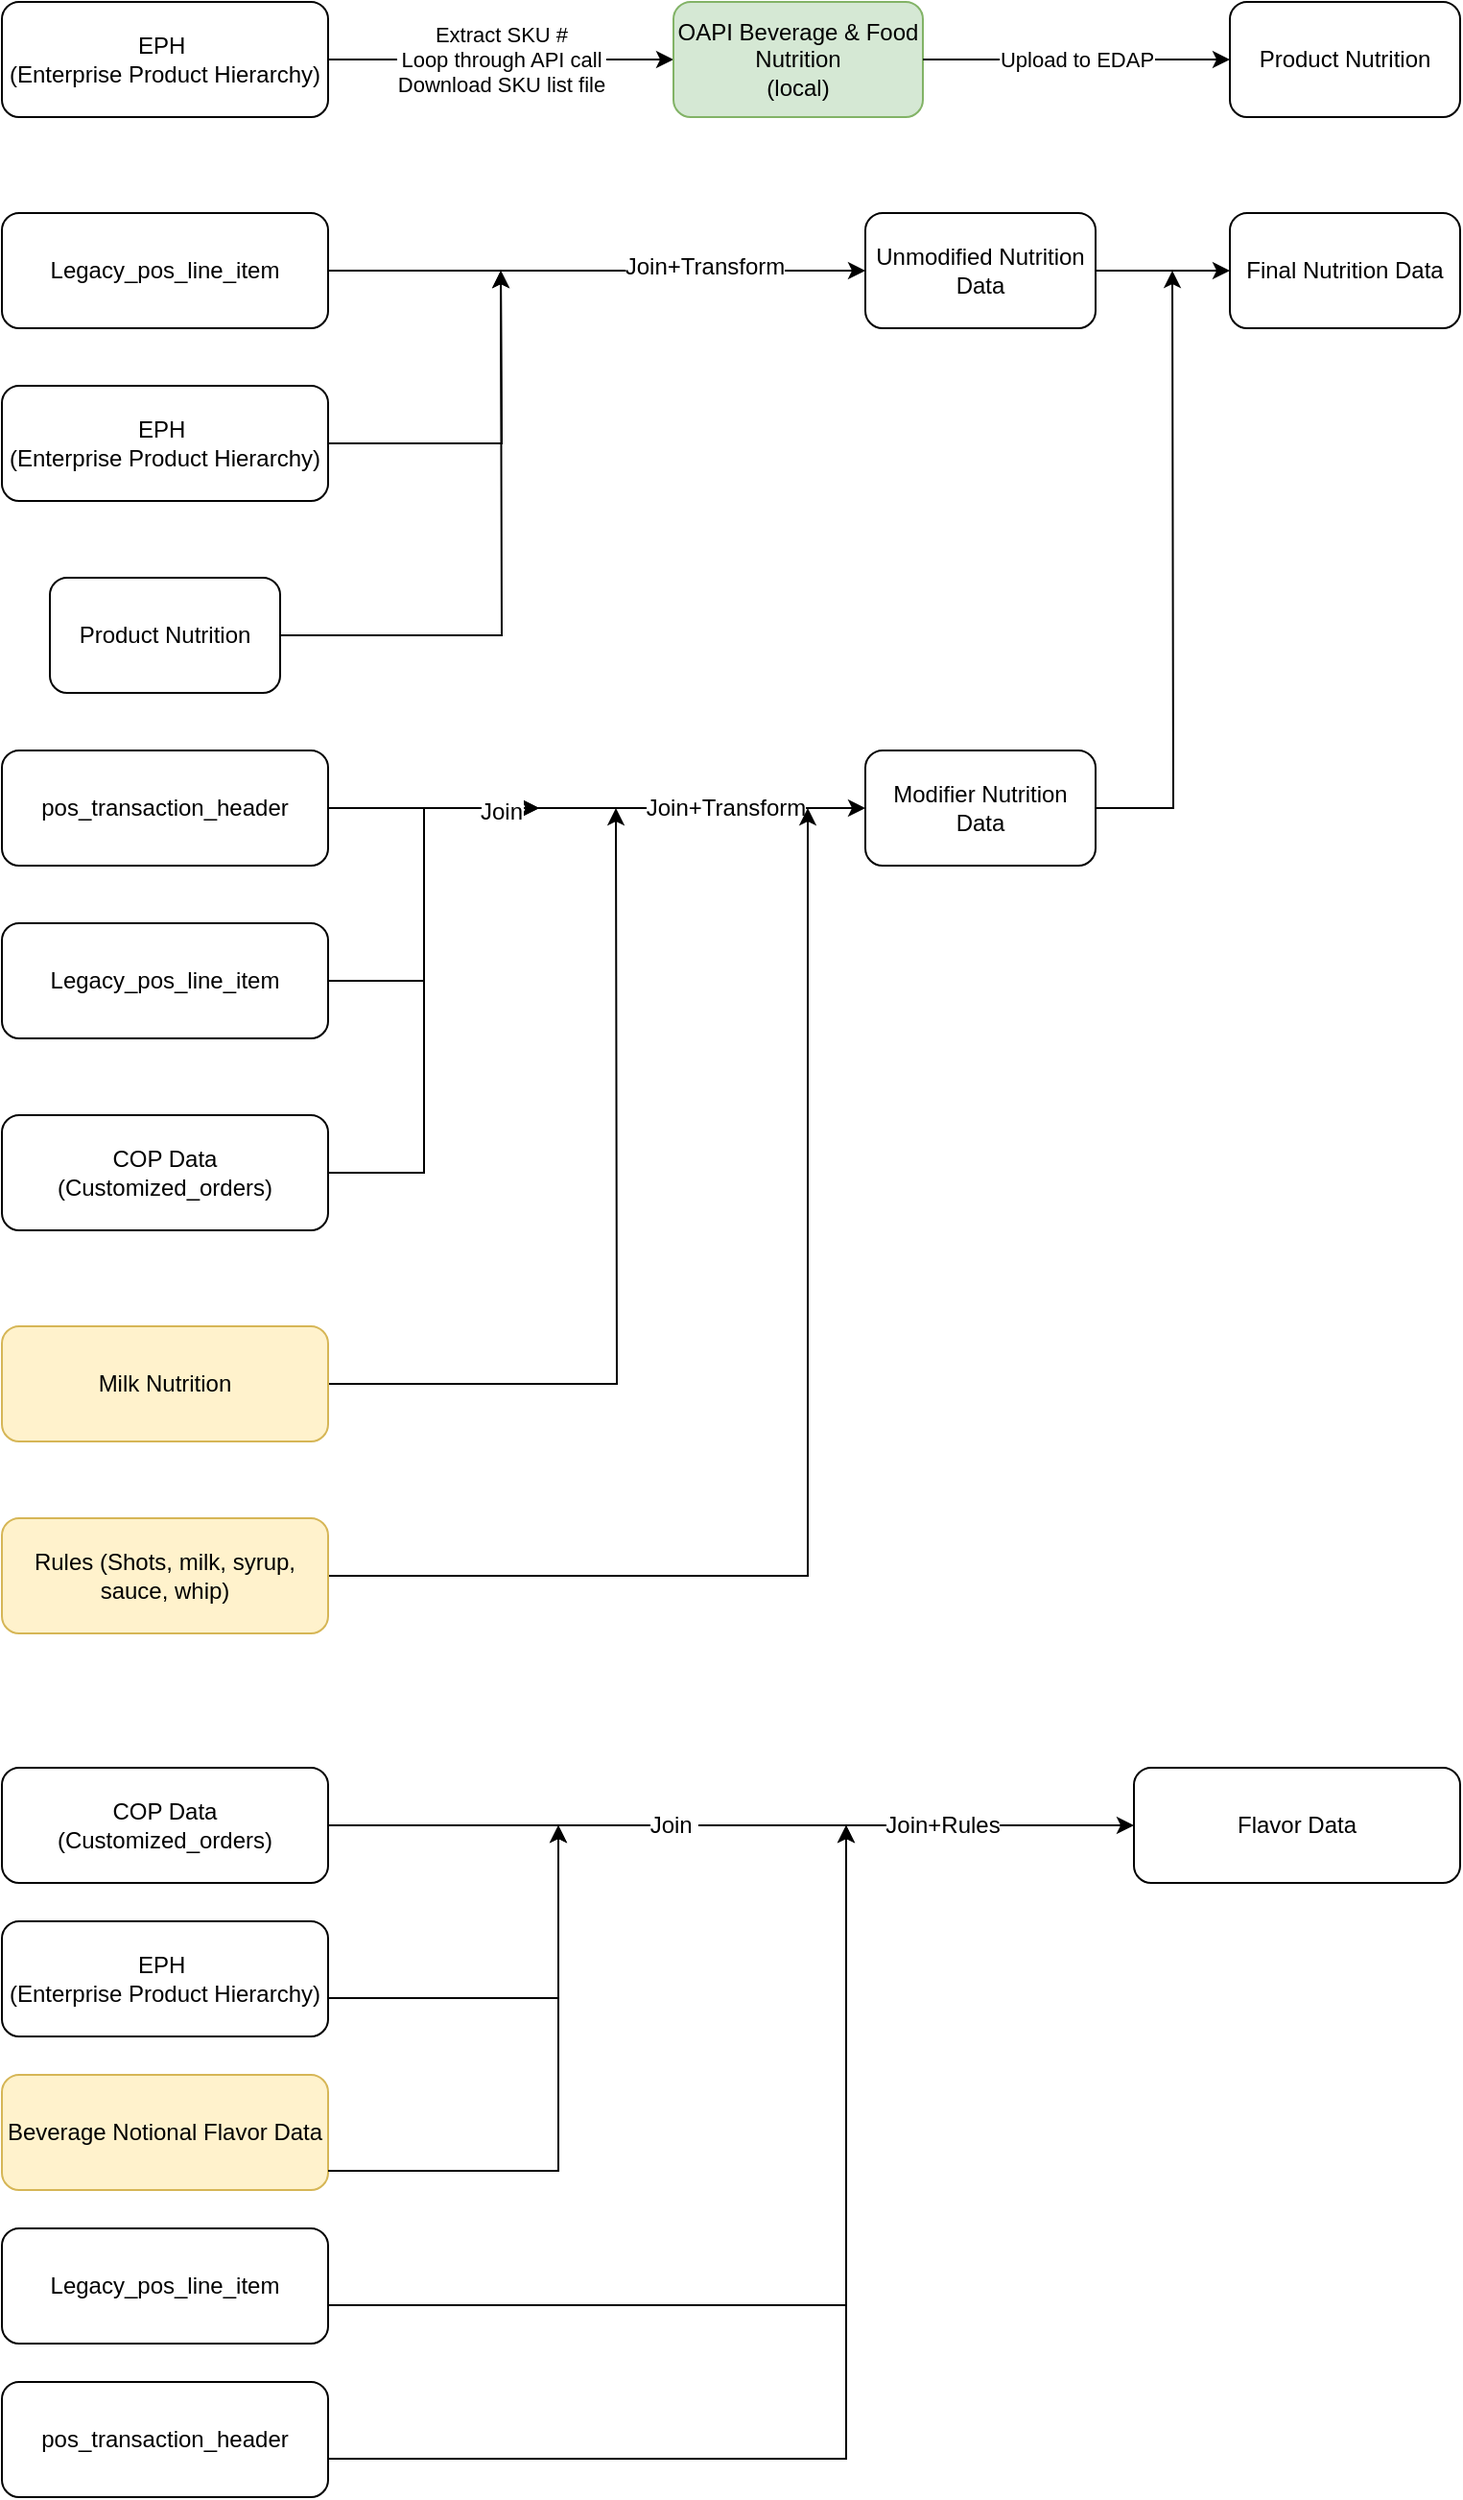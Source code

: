 <mxfile version="10.7.9" type="github"><diagram id="L1TmGE5-KjX6g8zb5DWU" name="Page-1"><mxGraphModel dx="854" dy="484" grid="1" gridSize="10" guides="1" tooltips="1" connect="1" arrows="1" fold="1" page="1" pageScale="1" pageWidth="850" pageHeight="1400" math="0" shadow="0"><root><mxCell id="0"/><mxCell id="1" parent="0"/><mxCell id="MJIm_vplxUiRn6KgBk4v-1" value="EPH&amp;nbsp;&lt;br&gt;(Enterprise Product Hierarchy)&lt;br&gt;" style="rounded=1;whiteSpace=wrap;html=1;" vertex="1" parent="1"><mxGeometry x="40" y="80" width="170" height="60" as="geometry"/></mxCell><object label="Extract SKU #&lt;br&gt;Loop through API call&lt;br&gt;Download SKU list file&lt;br&gt;" id="MJIm_vplxUiRn6KgBk4v-3"><mxCell style="endArrow=classic;html=1;exitX=1;exitY=0.5;exitDx=0;exitDy=0;entryX=0;entryY=0.5;entryDx=0;entryDy=0;" edge="1" parent="1" source="MJIm_vplxUiRn6KgBk4v-1" target="MJIm_vplxUiRn6KgBk4v-4"><mxGeometry width="50" height="50" relative="1" as="geometry"><mxPoint x="90" y="240" as="sourcePoint"/><mxPoint x="390" y="140" as="targetPoint"/></mxGeometry></mxCell></object><mxCell id="MJIm_vplxUiRn6KgBk4v-4" value="OAPI Beverage &amp;amp; Food Nutrition&lt;br&gt;(local)&lt;br&gt;" style="rounded=1;whiteSpace=wrap;html=1;fillColor=#d5e8d4;strokeColor=#82b366;" vertex="1" parent="1"><mxGeometry x="390" y="80" width="130" height="60" as="geometry"/></mxCell><mxCell id="MJIm_vplxUiRn6KgBk4v-6" value="Upload to EDAP" style="endArrow=classic;html=1;exitX=1;exitY=0.5;exitDx=0;exitDy=0;entryX=0;entryY=0.5;entryDx=0;entryDy=0;" edge="1" parent="1" source="MJIm_vplxUiRn6KgBk4v-4" target="MJIm_vplxUiRn6KgBk4v-7"><mxGeometry width="50" height="50" relative="1" as="geometry"><mxPoint x="550" y="160" as="sourcePoint"/><mxPoint x="640" y="140" as="targetPoint"/></mxGeometry></mxCell><mxCell id="MJIm_vplxUiRn6KgBk4v-7" value="Product Nutrition" style="rounded=1;whiteSpace=wrap;html=1;" vertex="1" parent="1"><mxGeometry x="680" y="80" width="120" height="60" as="geometry"/></mxCell><mxCell id="MJIm_vplxUiRn6KgBk4v-42" value="" style="edgeStyle=orthogonalEdgeStyle;rounded=0;orthogonalLoop=1;jettySize=auto;html=1;" edge="1" parent="1" source="MJIm_vplxUiRn6KgBk4v-9"><mxGeometry relative="1" as="geometry"><mxPoint x="300" y="220" as="targetPoint"/></mxGeometry></mxCell><mxCell id="MJIm_vplxUiRn6KgBk4v-9" value="EPH&amp;nbsp;&lt;br&gt;(Enterprise Product Hierarchy)&lt;br&gt;" style="rounded=1;whiteSpace=wrap;html=1;" vertex="1" parent="1"><mxGeometry x="40" y="280" width="170" height="60" as="geometry"/></mxCell><mxCell id="MJIm_vplxUiRn6KgBk4v-44" value="" style="edgeStyle=orthogonalEdgeStyle;rounded=0;orthogonalLoop=1;jettySize=auto;html=1;" edge="1" parent="1" source="MJIm_vplxUiRn6KgBk4v-10"><mxGeometry relative="1" as="geometry"><mxPoint x="300" y="220" as="targetPoint"/></mxGeometry></mxCell><mxCell id="MJIm_vplxUiRn6KgBk4v-10" value="Product Nutrition" style="rounded=1;whiteSpace=wrap;html=1;" vertex="1" parent="1"><mxGeometry x="65" y="380" width="120" height="60" as="geometry"/></mxCell><mxCell id="MJIm_vplxUiRn6KgBk4v-29" style="edgeStyle=orthogonalEdgeStyle;rounded=0;orthogonalLoop=1;jettySize=auto;html=1;exitX=1;exitY=0.5;exitDx=0;exitDy=0;" edge="1" parent="1" source="MJIm_vplxUiRn6KgBk4v-11"><mxGeometry relative="1" as="geometry"><mxPoint x="320" y="500" as="targetPoint"/><Array as="points"><mxPoint x="260" y="590"/><mxPoint x="260" y="500"/></Array></mxGeometry></mxCell><mxCell id="MJIm_vplxUiRn6KgBk4v-11" value="Legacy_pos_line_item" style="rounded=1;whiteSpace=wrap;html=1;" vertex="1" parent="1"><mxGeometry x="40" y="560" width="170" height="60" as="geometry"/></mxCell><mxCell id="MJIm_vplxUiRn6KgBk4v-48" value="" style="edgeStyle=orthogonalEdgeStyle;rounded=0;orthogonalLoop=1;jettySize=auto;html=1;" edge="1" parent="1" source="MJIm_vplxUiRn6KgBk4v-12"><mxGeometry relative="1" as="geometry"><mxPoint x="360" y="500" as="targetPoint"/></mxGeometry></mxCell><mxCell id="MJIm_vplxUiRn6KgBk4v-12" value="Milk Nutrition" style="rounded=1;whiteSpace=wrap;html=1;fillColor=#fff2cc;strokeColor=#d6b656;" vertex="1" parent="1"><mxGeometry x="40" y="770" width="170" height="60" as="geometry"/></mxCell><mxCell id="MJIm_vplxUiRn6KgBk4v-30" style="edgeStyle=orthogonalEdgeStyle;rounded=0;orthogonalLoop=1;jettySize=auto;html=1;" edge="1" parent="1" source="MJIm_vplxUiRn6KgBk4v-13"><mxGeometry relative="1" as="geometry"><mxPoint x="320" y="500" as="targetPoint"/><Array as="points"><mxPoint x="260" y="690"/><mxPoint x="260" y="500"/></Array></mxGeometry></mxCell><mxCell id="MJIm_vplxUiRn6KgBk4v-13" value="COP Data&lt;br&gt;(Customized_orders)&lt;br&gt;" style="rounded=1;whiteSpace=wrap;html=1;" vertex="1" parent="1"><mxGeometry x="40" y="660" width="170" height="60" as="geometry"/></mxCell><mxCell id="MJIm_vplxUiRn6KgBk4v-28" style="edgeStyle=orthogonalEdgeStyle;rounded=0;orthogonalLoop=1;jettySize=auto;html=1;exitX=1;exitY=0.5;exitDx=0;exitDy=0;entryX=0;entryY=0.5;entryDx=0;entryDy=0;" edge="1" parent="1" source="MJIm_vplxUiRn6KgBk4v-15" target="MJIm_vplxUiRn6KgBk4v-34"><mxGeometry relative="1" as="geometry"><mxPoint x="480" y="500" as="targetPoint"/><Array as="points"/></mxGeometry></mxCell><mxCell id="MJIm_vplxUiRn6KgBk4v-36" value="Join" style="text;html=1;resizable=0;points=[];align=center;verticalAlign=middle;labelBackgroundColor=#ffffff;" vertex="1" connectable="0" parent="MJIm_vplxUiRn6KgBk4v-28"><mxGeometry x="0.048" y="-57" relative="1" as="geometry"><mxPoint x="-57" y="-55" as="offset"/></mxGeometry></mxCell><mxCell id="MJIm_vplxUiRn6KgBk4v-37" value="Join+Transform" style="text;html=1;resizable=0;points=[];align=center;verticalAlign=middle;labelBackgroundColor=#ffffff;" vertex="1" connectable="0" parent="MJIm_vplxUiRn6KgBk4v-28"><mxGeometry x="0.333" y="-1" relative="1" as="geometry"><mxPoint x="20" y="-1" as="offset"/></mxGeometry></mxCell><mxCell id="MJIm_vplxUiRn6KgBk4v-15" value="pos_transaction_header" style="rounded=1;whiteSpace=wrap;html=1;" vertex="1" parent="1"><mxGeometry x="40" y="470" width="170" height="60" as="geometry"/></mxCell><mxCell id="MJIm_vplxUiRn6KgBk4v-55" value="" style="edgeStyle=orthogonalEdgeStyle;rounded=0;orthogonalLoop=1;jettySize=auto;html=1;" edge="1" parent="1" source="MJIm_vplxUiRn6KgBk4v-34"><mxGeometry relative="1" as="geometry"><mxPoint x="650" y="220" as="targetPoint"/></mxGeometry></mxCell><mxCell id="MJIm_vplxUiRn6KgBk4v-34" value="Modifier Nutrition Data" style="rounded=1;whiteSpace=wrap;html=1;" vertex="1" parent="1"><mxGeometry x="490" y="470" width="120" height="60" as="geometry"/></mxCell><mxCell id="MJIm_vplxUiRn6KgBk4v-38" value="Legacy_pos_line_item" style="rounded=1;whiteSpace=wrap;html=1;" vertex="1" parent="1"><mxGeometry x="40" y="190" width="170" height="60" as="geometry"/></mxCell><mxCell id="MJIm_vplxUiRn6KgBk4v-40" value="" style="endArrow=classic;html=1;exitX=1;exitY=0.5;exitDx=0;exitDy=0;entryX=0;entryY=0.5;entryDx=0;entryDy=0;" edge="1" parent="1" source="MJIm_vplxUiRn6KgBk4v-38" target="MJIm_vplxUiRn6KgBk4v-46"><mxGeometry width="50" height="50" relative="1" as="geometry"><mxPoint x="240" y="260" as="sourcePoint"/><mxPoint x="380" y="220" as="targetPoint"/></mxGeometry></mxCell><mxCell id="MJIm_vplxUiRn6KgBk4v-45" value="Join+Transform" style="text;html=1;resizable=0;points=[];align=center;verticalAlign=middle;labelBackgroundColor=#ffffff;" vertex="1" connectable="0" parent="MJIm_vplxUiRn6KgBk4v-40"><mxGeometry x="0.4" y="2" relative="1" as="geometry"><mxPoint as="offset"/></mxGeometry></mxCell><mxCell id="MJIm_vplxUiRn6KgBk4v-53" value="" style="edgeStyle=orthogonalEdgeStyle;rounded=0;orthogonalLoop=1;jettySize=auto;html=1;" edge="1" parent="1" source="MJIm_vplxUiRn6KgBk4v-46" target="MJIm_vplxUiRn6KgBk4v-52"><mxGeometry relative="1" as="geometry"/></mxCell><mxCell id="MJIm_vplxUiRn6KgBk4v-46" value="Unmodified Nutrition Data" style="rounded=1;whiteSpace=wrap;html=1;" vertex="1" parent="1"><mxGeometry x="490" y="190" width="120" height="60" as="geometry"/></mxCell><mxCell id="MJIm_vplxUiRn6KgBk4v-52" value="Final Nutrition Data" style="rounded=1;whiteSpace=wrap;html=1;" vertex="1" parent="1"><mxGeometry x="680" y="190" width="120" height="60" as="geometry"/></mxCell><mxCell id="MJIm_vplxUiRn6KgBk4v-51" value="" style="edgeStyle=orthogonalEdgeStyle;rounded=0;orthogonalLoop=1;jettySize=auto;html=1;" edge="1" parent="1" source="MJIm_vplxUiRn6KgBk4v-49"><mxGeometry relative="1" as="geometry"><mxPoint x="460" y="500" as="targetPoint"/><Array as="points"><mxPoint x="460" y="900"/><mxPoint x="460" y="500"/></Array></mxGeometry></mxCell><mxCell id="MJIm_vplxUiRn6KgBk4v-49" value="Rules (Shots, milk, syrup, sauce, whip)" style="rounded=1;whiteSpace=wrap;html=1;fillColor=#fff2cc;strokeColor=#d6b656;" vertex="1" parent="1"><mxGeometry x="40" y="870" width="170" height="60" as="geometry"/></mxCell><mxCell id="MJIm_vplxUiRn6KgBk4v-62" value="" style="edgeStyle=none;rounded=0;orthogonalLoop=1;jettySize=auto;html=1;" edge="1" parent="1" source="MJIm_vplxUiRn6KgBk4v-56" target="MJIm_vplxUiRn6KgBk4v-61"><mxGeometry relative="1" as="geometry"/></mxCell><mxCell id="MJIm_vplxUiRn6KgBk4v-73" value="Join+Rules" style="text;html=1;resizable=0;points=[];align=center;verticalAlign=middle;labelBackgroundColor=#ffffff;" vertex="1" connectable="0" parent="MJIm_vplxUiRn6KgBk4v-62"><mxGeometry x="0.384" y="1" relative="1" as="geometry"><mxPoint x="29" y="1" as="offset"/></mxGeometry></mxCell><mxCell id="MJIm_vplxUiRn6KgBk4v-77" value="Join&amp;nbsp;" style="text;html=1;resizable=0;points=[];align=center;verticalAlign=middle;labelBackgroundColor=#ffffff;" vertex="1" connectable="0" parent="MJIm_vplxUiRn6KgBk4v-62"><mxGeometry x="-0.285" relative="1" as="geometry"><mxPoint x="30" as="offset"/></mxGeometry></mxCell><mxCell id="MJIm_vplxUiRn6KgBk4v-56" value="COP Data&lt;br&gt;(Customized_orders)&lt;br&gt;" style="rounded=1;whiteSpace=wrap;html=1;" vertex="1" parent="1"><mxGeometry x="40" y="1000" width="170" height="60" as="geometry"/></mxCell><mxCell id="MJIm_vplxUiRn6KgBk4v-61" value="Flavor Data" style="rounded=1;whiteSpace=wrap;html=1;" vertex="1" parent="1"><mxGeometry x="630" y="1000" width="170" height="60" as="geometry"/></mxCell><mxCell id="MJIm_vplxUiRn6KgBk4v-57" value="Beverage Notional Flavor Data" style="rounded=1;whiteSpace=wrap;html=1;fillColor=#fff2cc;strokeColor=#d6b656;" vertex="1" parent="1"><mxGeometry x="40" y="1160" width="170" height="60" as="geometry"/></mxCell><mxCell id="MJIm_vplxUiRn6KgBk4v-58" value="EPH&amp;nbsp;&lt;br&gt;(Enterprise Product Hierarchy)&lt;br&gt;" style="rounded=1;whiteSpace=wrap;html=1;" vertex="1" parent="1"><mxGeometry x="40" y="1080" width="170" height="60" as="geometry"/></mxCell><mxCell id="MJIm_vplxUiRn6KgBk4v-69" value="" style="edgeStyle=orthogonalEdgeStyle;rounded=0;orthogonalLoop=1;jettySize=auto;html=1;" edge="1" parent="1"><mxGeometry relative="1" as="geometry"><mxPoint x="210" y="1210" as="sourcePoint"/><mxPoint x="330" y="1030" as="targetPoint"/><Array as="points"><mxPoint x="210" y="1210"/><mxPoint x="330" y="1210"/></Array></mxGeometry></mxCell><mxCell id="MJIm_vplxUiRn6KgBk4v-72" value="" style="edgeStyle=orthogonalEdgeStyle;rounded=0;orthogonalLoop=1;jettySize=auto;html=1;" edge="1" parent="1"><mxGeometry relative="1" as="geometry"><mxPoint x="210" y="1120" as="sourcePoint"/><mxPoint x="330" y="1030" as="targetPoint"/><Array as="points"><mxPoint x="210" y="1120"/><mxPoint x="330" y="1120"/></Array></mxGeometry></mxCell><mxCell id="MJIm_vplxUiRn6KgBk4v-74" value="pos_transaction_header" style="rounded=1;whiteSpace=wrap;html=1;" vertex="1" parent="1"><mxGeometry x="40" y="1320" width="170" height="60" as="geometry"/></mxCell><mxCell id="MJIm_vplxUiRn6KgBk4v-75" value="Legacy_pos_line_item" style="rounded=1;whiteSpace=wrap;html=1;" vertex="1" parent="1"><mxGeometry x="40" y="1240" width="170" height="60" as="geometry"/></mxCell><mxCell id="MJIm_vplxUiRn6KgBk4v-78" value="" style="edgeStyle=orthogonalEdgeStyle;rounded=0;orthogonalLoop=1;jettySize=auto;html=1;" edge="1" parent="1"><mxGeometry relative="1" as="geometry"><mxPoint x="210" y="1280" as="sourcePoint"/><mxPoint x="480" y="1030" as="targetPoint"/><Array as="points"><mxPoint x="480" y="1280"/></Array></mxGeometry></mxCell><mxCell id="MJIm_vplxUiRn6KgBk4v-79" value="" style="edgeStyle=orthogonalEdgeStyle;rounded=0;orthogonalLoop=1;jettySize=auto;html=1;" edge="1" parent="1"><mxGeometry relative="1" as="geometry"><mxPoint x="210" y="1360" as="sourcePoint"/><mxPoint x="480" y="1030" as="targetPoint"/><Array as="points"><mxPoint x="480" y="1360"/><mxPoint x="480" y="1180"/></Array></mxGeometry></mxCell></root></mxGraphModel></diagram></mxfile>